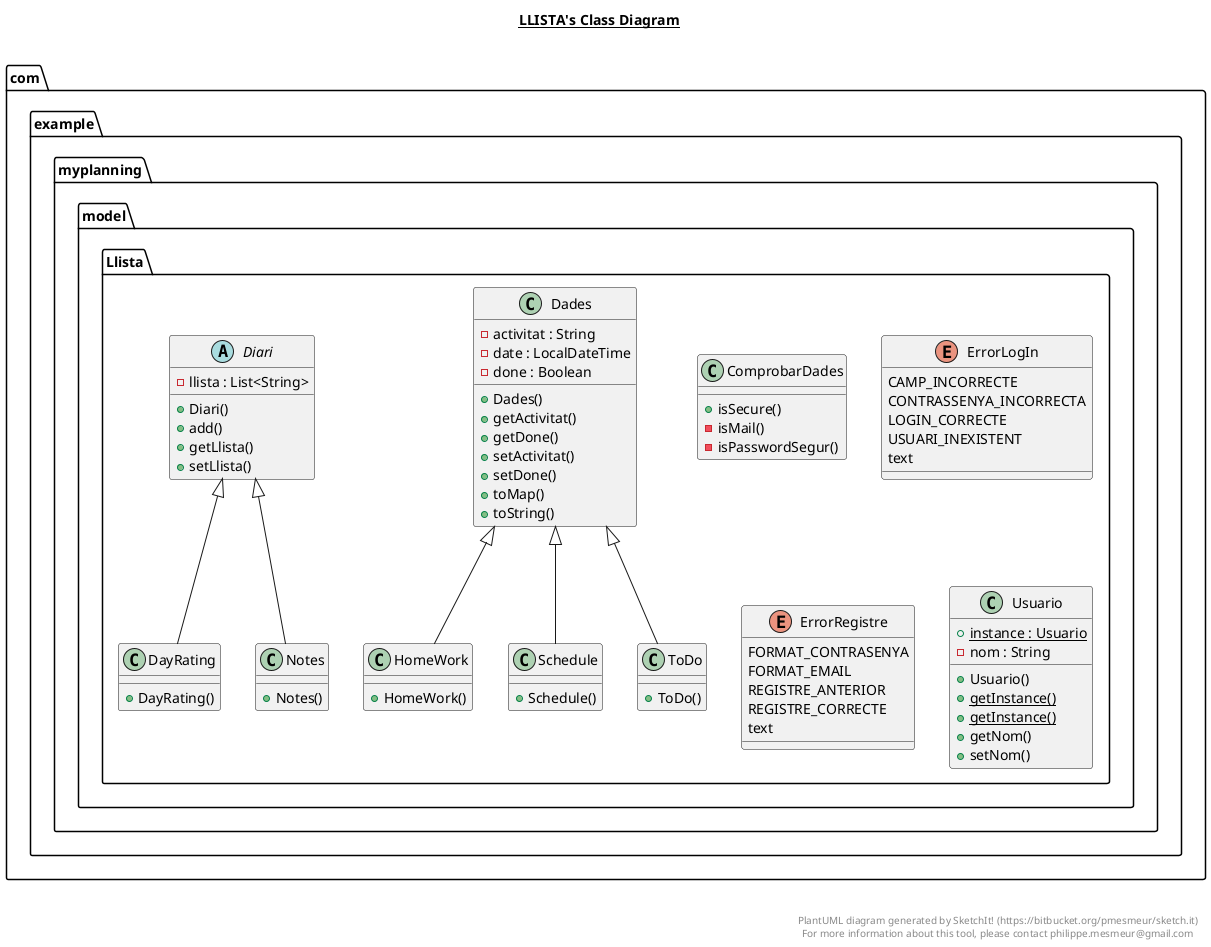 @startuml

title __LLISTA's Class Diagram__\n

  namespace com.example.myplanning {
    namespace model.Llista {
      class com.example.myplanning.model.Llista.ComprobarDades {
          + isSecure()
          - isMail()
          - isPasswordSegur()
      }
    }
  }
  

  namespace com.example.myplanning {
    namespace model.Llista {
      class com.example.myplanning.model.Llista.Dades {
          - activitat : String
          - date : LocalDateTime
          - done : Boolean
          + Dades()
          + getActivitat()
          + getDone()
          + setActivitat()
          + setDone()
          + toMap()
          + toString()
      }
    }
  }
  

  namespace com.example.myplanning {
    namespace model.Llista {
      class com.example.myplanning.model.Llista.DayRating {
          + DayRating()
      }
    }
  }
  

  namespace com.example.myplanning {
    namespace model.Llista {
      abstract class com.example.myplanning.model.Llista.Diari {
          - llista : List<String>
          + Diari()
          + add()
          + getLlista()
          + setLlista()
      }
    }
  }
  

  namespace com.example.myplanning {
    namespace model.Llista {
      enum ErrorLogIn {
        CAMP_INCORRECTE
        CONTRASSENYA_INCORRECTA
        LOGIN_CORRECTE
        USUARI_INEXISTENT
        text
      }
    }
  }
  

  namespace com.example.myplanning {
    namespace model.Llista {
      enum ErrorRegistre {
        FORMAT_CONTRASENYA
        FORMAT_EMAIL
        REGISTRE_ANTERIOR
        REGISTRE_CORRECTE
        text
      }
    }
  }
  

  namespace com.example.myplanning {
    namespace model.Llista {
      class com.example.myplanning.model.Llista.HomeWork {
          + HomeWork()
      }
    }
  }
  

  namespace com.example.myplanning {
    namespace model.Llista {
      class com.example.myplanning.model.Llista.Notes {
          + Notes()
      }
    }
  }
  

  namespace com.example.myplanning {
    namespace model.Llista {
      class com.example.myplanning.model.Llista.Schedule {
          + Schedule()
      }
    }
  }
  

  namespace com.example.myplanning {
    namespace model.Llista {
      class com.example.myplanning.model.Llista.ToDo {
          + ToDo()
      }
    }
  }
  

  namespace com.example.myplanning {
    namespace model.Llista {
      class com.example.myplanning.model.Llista.Usuario {
          {static} + instance : Usuario
          - nom : String
          + Usuario()
          {static} + getInstance()
          {static} + getInstance()
          + getNom()
          + setNom()
      }
    }
  }
  

  com.example.myplanning.model.Llista.DayRating -up-|> com.example.myplanning.model.Llista.Diari
  com.example.myplanning.model.Llista.HomeWork -up-|> com.example.myplanning.model.Llista.Dades
  com.example.myplanning.model.Llista.Notes -up-|> com.example.myplanning.model.Llista.Diari
  com.example.myplanning.model.Llista.Schedule -up-|> com.example.myplanning.model.Llista.Dades
  com.example.myplanning.model.Llista.ToDo -up-|> com.example.myplanning.model.Llista.Dades


right footer


PlantUML diagram generated by SketchIt! (https://bitbucket.org/pmesmeur/sketch.it)
For more information about this tool, please contact philippe.mesmeur@gmail.com
endfooter

@enduml
